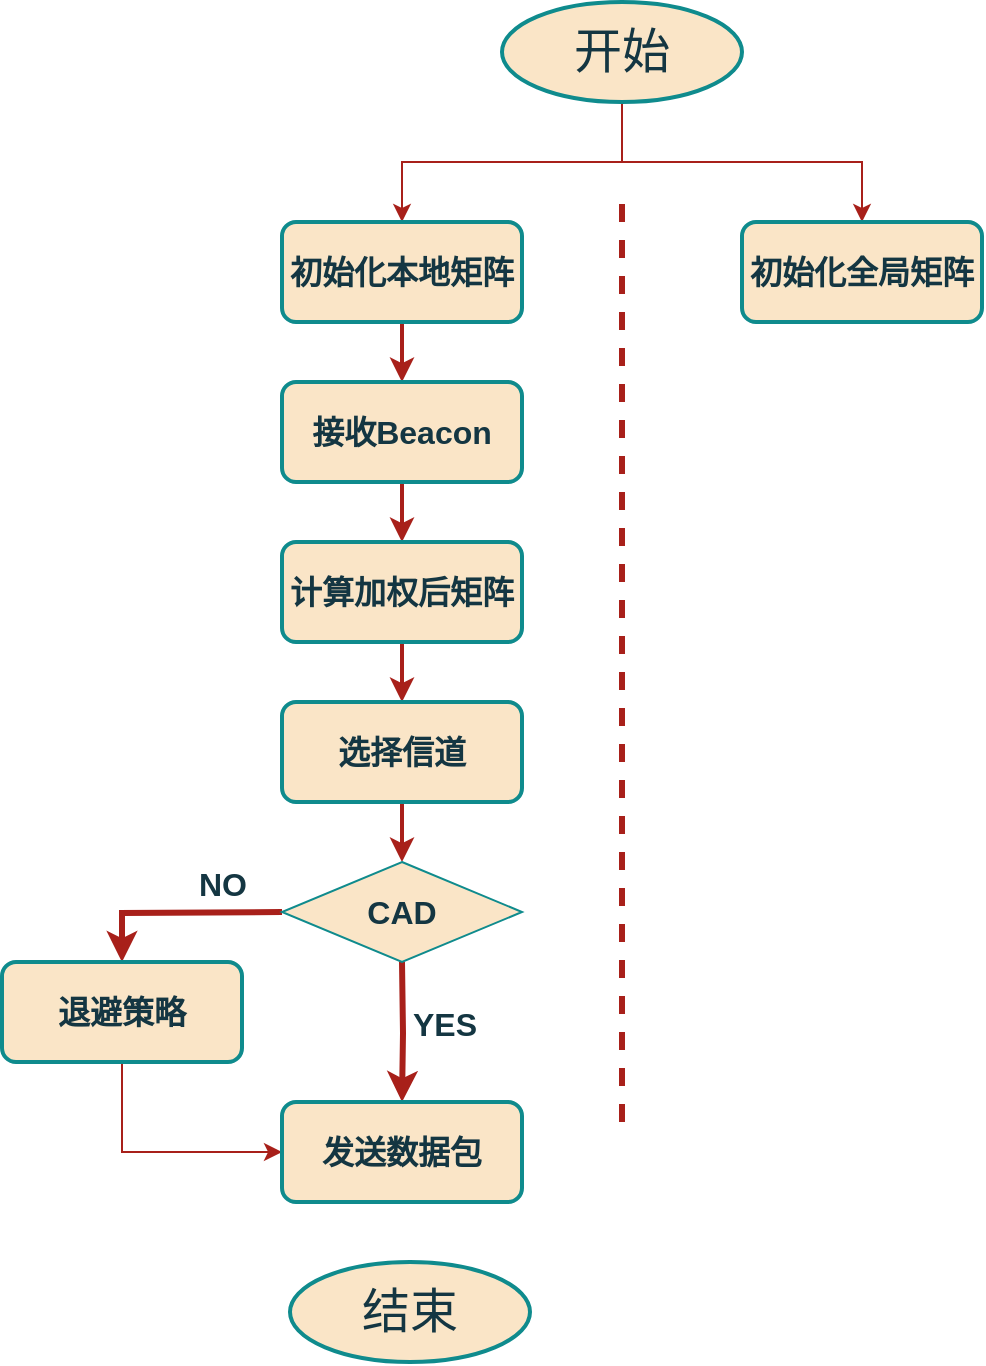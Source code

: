 <mxfile version="24.0.7" type="github">
  <diagram name="第 1 页" id="ESJ1HTSLYYbi8zoUfJRb">
    <mxGraphModel dx="1098" dy="597" grid="1" gridSize="10" guides="1" tooltips="1" connect="1" arrows="1" fold="1" page="1" pageScale="1" pageWidth="827" pageHeight="1169" math="0" shadow="0">
      <root>
        <mxCell id="0" />
        <mxCell id="1" parent="0" />
        <mxCell id="YvzLn6rnzob2AoRuCt3V-33" style="edgeStyle=orthogonalEdgeStyle;rounded=0;orthogonalLoop=1;jettySize=auto;html=1;entryX=0.5;entryY=0;entryDx=0;entryDy=0;strokeColor=#A8201A;fontColor=#143642;fillColor=#FAE5C7;" edge="1" parent="1" source="YvzLn6rnzob2AoRuCt3V-1" target="YvzLn6rnzob2AoRuCt3V-3">
          <mxGeometry relative="1" as="geometry" />
        </mxCell>
        <mxCell id="YvzLn6rnzob2AoRuCt3V-34" style="edgeStyle=orthogonalEdgeStyle;rounded=0;orthogonalLoop=1;jettySize=auto;html=1;strokeColor=#A8201A;fontColor=#143642;fillColor=#FAE5C7;" edge="1" parent="1" source="YvzLn6rnzob2AoRuCt3V-1" target="YvzLn6rnzob2AoRuCt3V-4">
          <mxGeometry relative="1" as="geometry" />
        </mxCell>
        <mxCell id="YvzLn6rnzob2AoRuCt3V-1" value="&lt;font style=&quot;font-size: 24px;&quot;&gt;开始&lt;/font&gt;" style="strokeWidth=2;html=1;shape=mxgraph.flowchart.start_1;whiteSpace=wrap;labelBackgroundColor=none;fillColor=#FAE5C7;strokeColor=#0F8B8D;fontColor=#143642;" vertex="1" parent="1">
          <mxGeometry x="400" y="90" width="120" height="50" as="geometry" />
        </mxCell>
        <mxCell id="YvzLn6rnzob2AoRuCt3V-20" style="edgeStyle=orthogonalEdgeStyle;rounded=0;orthogonalLoop=1;jettySize=auto;html=1;exitX=0.5;exitY=1;exitDx=0;exitDy=0;strokeWidth=2;fontSize=16;fontStyle=1;labelBackgroundColor=none;strokeColor=#A8201A;fontColor=default;" edge="1" parent="1" source="YvzLn6rnzob2AoRuCt3V-3" target="YvzLn6rnzob2AoRuCt3V-9">
          <mxGeometry relative="1" as="geometry" />
        </mxCell>
        <mxCell id="YvzLn6rnzob2AoRuCt3V-3" value="初始化本地矩阵" style="rounded=1;whiteSpace=wrap;html=1;absoluteArcSize=1;arcSize=14;strokeWidth=2;fontSize=16;fontStyle=1;labelBackgroundColor=none;fillColor=#FAE5C7;strokeColor=#0F8B8D;fontColor=#143642;" vertex="1" parent="1">
          <mxGeometry x="290" y="200" width="120" height="50" as="geometry" />
        </mxCell>
        <mxCell id="YvzLn6rnzob2AoRuCt3V-4" value="初始化全局矩阵" style="rounded=1;whiteSpace=wrap;html=1;absoluteArcSize=1;arcSize=14;strokeWidth=2;fontSize=16;fontStyle=1;labelBackgroundColor=none;fillColor=#FAE5C7;strokeColor=#0F8B8D;fontColor=#143642;" vertex="1" parent="1">
          <mxGeometry x="520" y="200" width="120" height="50" as="geometry" />
        </mxCell>
        <mxCell id="YvzLn6rnzob2AoRuCt3V-5" value="" style="endArrow=none;dashed=1;html=1;rounded=1;fontStyle=0;curved=0;strokeWidth=3;labelBackgroundColor=none;strokeColor=#A8201A;fontColor=default;" edge="1" parent="1">
          <mxGeometry width="50" height="50" relative="1" as="geometry">
            <mxPoint x="460" y="650" as="sourcePoint" />
            <mxPoint x="460" y="190" as="targetPoint" />
          </mxGeometry>
        </mxCell>
        <mxCell id="YvzLn6rnzob2AoRuCt3V-21" style="edgeStyle=orthogonalEdgeStyle;rounded=0;orthogonalLoop=1;jettySize=auto;html=1;exitX=0.5;exitY=1;exitDx=0;exitDy=0;strokeWidth=2;fontSize=16;fontStyle=1;labelBackgroundColor=none;strokeColor=#A8201A;fontColor=default;" edge="1" parent="1" source="YvzLn6rnzob2AoRuCt3V-9" target="YvzLn6rnzob2AoRuCt3V-10">
          <mxGeometry relative="1" as="geometry" />
        </mxCell>
        <mxCell id="YvzLn6rnzob2AoRuCt3V-9" value="接收Beacon" style="rounded=1;whiteSpace=wrap;html=1;absoluteArcSize=1;arcSize=14;strokeWidth=2;fontSize=16;fontStyle=1;labelBackgroundColor=none;fillColor=#FAE5C7;strokeColor=#0F8B8D;fontColor=#143642;" vertex="1" parent="1">
          <mxGeometry x="290" y="280" width="120" height="50" as="geometry" />
        </mxCell>
        <mxCell id="YvzLn6rnzob2AoRuCt3V-22" style="edgeStyle=orthogonalEdgeStyle;rounded=0;orthogonalLoop=1;jettySize=auto;html=1;exitX=0.5;exitY=1;exitDx=0;exitDy=0;entryX=0.5;entryY=0;entryDx=0;entryDy=0;strokeWidth=2;fontSize=16;fontStyle=1;labelBackgroundColor=none;strokeColor=#A8201A;fontColor=default;" edge="1" parent="1" source="YvzLn6rnzob2AoRuCt3V-10" target="YvzLn6rnzob2AoRuCt3V-11">
          <mxGeometry relative="1" as="geometry" />
        </mxCell>
        <mxCell id="YvzLn6rnzob2AoRuCt3V-10" value="计算加权后矩阵" style="rounded=1;whiteSpace=wrap;html=1;absoluteArcSize=1;arcSize=14;strokeWidth=2;fontSize=16;fontStyle=1;labelBackgroundColor=none;fillColor=#FAE5C7;strokeColor=#0F8B8D;fontColor=#143642;" vertex="1" parent="1">
          <mxGeometry x="290" y="360" width="120" height="50" as="geometry" />
        </mxCell>
        <mxCell id="YvzLn6rnzob2AoRuCt3V-23" style="edgeStyle=orthogonalEdgeStyle;rounded=0;orthogonalLoop=1;jettySize=auto;html=1;exitX=0.5;exitY=1;exitDx=0;exitDy=0;entryX=0.5;entryY=0;entryDx=0;entryDy=0;strokeWidth=2;fontSize=16;fontStyle=1;labelBackgroundColor=none;strokeColor=#A8201A;fontColor=default;" edge="1" parent="1" source="YvzLn6rnzob2AoRuCt3V-11">
          <mxGeometry relative="1" as="geometry">
            <mxPoint x="350" y="520" as="targetPoint" />
          </mxGeometry>
        </mxCell>
        <mxCell id="YvzLn6rnzob2AoRuCt3V-11" value="选择信道" style="rounded=1;whiteSpace=wrap;html=1;absoluteArcSize=1;arcSize=14;strokeWidth=2;fontSize=16;fontStyle=1;labelBackgroundColor=none;fillColor=#FAE5C7;strokeColor=#0F8B8D;fontColor=#143642;" vertex="1" parent="1">
          <mxGeometry x="290" y="440" width="120" height="50" as="geometry" />
        </mxCell>
        <mxCell id="YvzLn6rnzob2AoRuCt3V-25" style="edgeStyle=orthogonalEdgeStyle;rounded=0;orthogonalLoop=1;jettySize=auto;html=1;exitX=0;exitY=0.5;exitDx=0;exitDy=0;entryX=0.5;entryY=0;entryDx=0;entryDy=0;fontSize=16;fontStyle=1;labelBackgroundColor=none;strokeColor=#A8201A;fontColor=default;strokeWidth=3;" edge="1" parent="1" target="YvzLn6rnzob2AoRuCt3V-24">
          <mxGeometry relative="1" as="geometry">
            <mxPoint x="290" y="545" as="sourcePoint" />
          </mxGeometry>
        </mxCell>
        <mxCell id="YvzLn6rnzob2AoRuCt3V-26" value="NO" style="edgeLabel;html=1;align=center;verticalAlign=middle;resizable=0;points=[];fontSize=16;fontStyle=1;labelBackgroundColor=none;fontColor=#143642;" vertex="1" connectable="0" parent="YvzLn6rnzob2AoRuCt3V-25">
          <mxGeometry relative="1" as="geometry">
            <mxPoint x="22" y="-15" as="offset" />
          </mxGeometry>
        </mxCell>
        <mxCell id="YvzLn6rnzob2AoRuCt3V-28" style="edgeStyle=orthogonalEdgeStyle;rounded=0;orthogonalLoop=1;jettySize=auto;html=1;exitX=0.5;exitY=1;exitDx=0;exitDy=0;fontSize=16;fontStyle=1;labelBackgroundColor=none;strokeColor=#A8201A;fontColor=default;strokeWidth=3;" edge="1" parent="1" target="YvzLn6rnzob2AoRuCt3V-27">
          <mxGeometry relative="1" as="geometry">
            <mxPoint x="350" y="570" as="sourcePoint" />
          </mxGeometry>
        </mxCell>
        <mxCell id="YvzLn6rnzob2AoRuCt3V-29" value="YES" style="edgeLabel;html=1;align=center;verticalAlign=middle;resizable=0;points=[];fontSize=16;fontStyle=1;labelBackgroundColor=none;fontColor=#143642;" vertex="1" connectable="0" parent="YvzLn6rnzob2AoRuCt3V-28">
          <mxGeometry relative="1" as="geometry">
            <mxPoint x="20" y="-5" as="offset" />
          </mxGeometry>
        </mxCell>
        <mxCell id="YvzLn6rnzob2AoRuCt3V-38" style="edgeStyle=orthogonalEdgeStyle;rounded=0;orthogonalLoop=1;jettySize=auto;html=1;entryX=0;entryY=0.5;entryDx=0;entryDy=0;strokeColor=#A8201A;fontColor=#143642;fillColor=#FAE5C7;exitX=0.5;exitY=1;exitDx=0;exitDy=0;" edge="1" parent="1" source="YvzLn6rnzob2AoRuCt3V-24" target="YvzLn6rnzob2AoRuCt3V-27">
          <mxGeometry relative="1" as="geometry">
            <Array as="points">
              <mxPoint x="210" y="665" />
            </Array>
          </mxGeometry>
        </mxCell>
        <mxCell id="YvzLn6rnzob2AoRuCt3V-24" value="退避策略" style="rounded=1;whiteSpace=wrap;html=1;absoluteArcSize=1;arcSize=14;strokeWidth=2;fontSize=16;fontStyle=1;labelBackgroundColor=none;fillColor=#FAE5C7;strokeColor=#0F8B8D;fontColor=#143642;" vertex="1" parent="1">
          <mxGeometry x="150" y="570" width="120" height="50" as="geometry" />
        </mxCell>
        <mxCell id="YvzLn6rnzob2AoRuCt3V-27" value="发送数据包" style="rounded=1;whiteSpace=wrap;html=1;absoluteArcSize=1;arcSize=14;strokeWidth=2;fontSize=16;fontStyle=1;labelBackgroundColor=none;fillColor=#FAE5C7;strokeColor=#0F8B8D;fontColor=#143642;" vertex="1" parent="1">
          <mxGeometry x="290" y="640" width="120" height="50" as="geometry" />
        </mxCell>
        <mxCell id="YvzLn6rnzob2AoRuCt3V-32" value="CAD" style="rhombus;whiteSpace=wrap;html=1;fontSize=16;fontStyle=1;labelBackgroundColor=none;fillColor=#FAE5C7;strokeColor=#0F8B8D;fontColor=#143642;" vertex="1" parent="1">
          <mxGeometry x="290" y="520" width="120" height="50" as="geometry" />
        </mxCell>
        <mxCell id="YvzLn6rnzob2AoRuCt3V-35" value="&lt;span style=&quot;font-size: 24px;&quot;&gt;结束&lt;/span&gt;" style="strokeWidth=2;html=1;shape=mxgraph.flowchart.start_1;whiteSpace=wrap;labelBackgroundColor=none;fillColor=#FAE5C7;strokeColor=#0F8B8D;fontColor=#143642;" vertex="1" parent="1">
          <mxGeometry x="294" y="720" width="120" height="50" as="geometry" />
        </mxCell>
      </root>
    </mxGraphModel>
  </diagram>
</mxfile>
